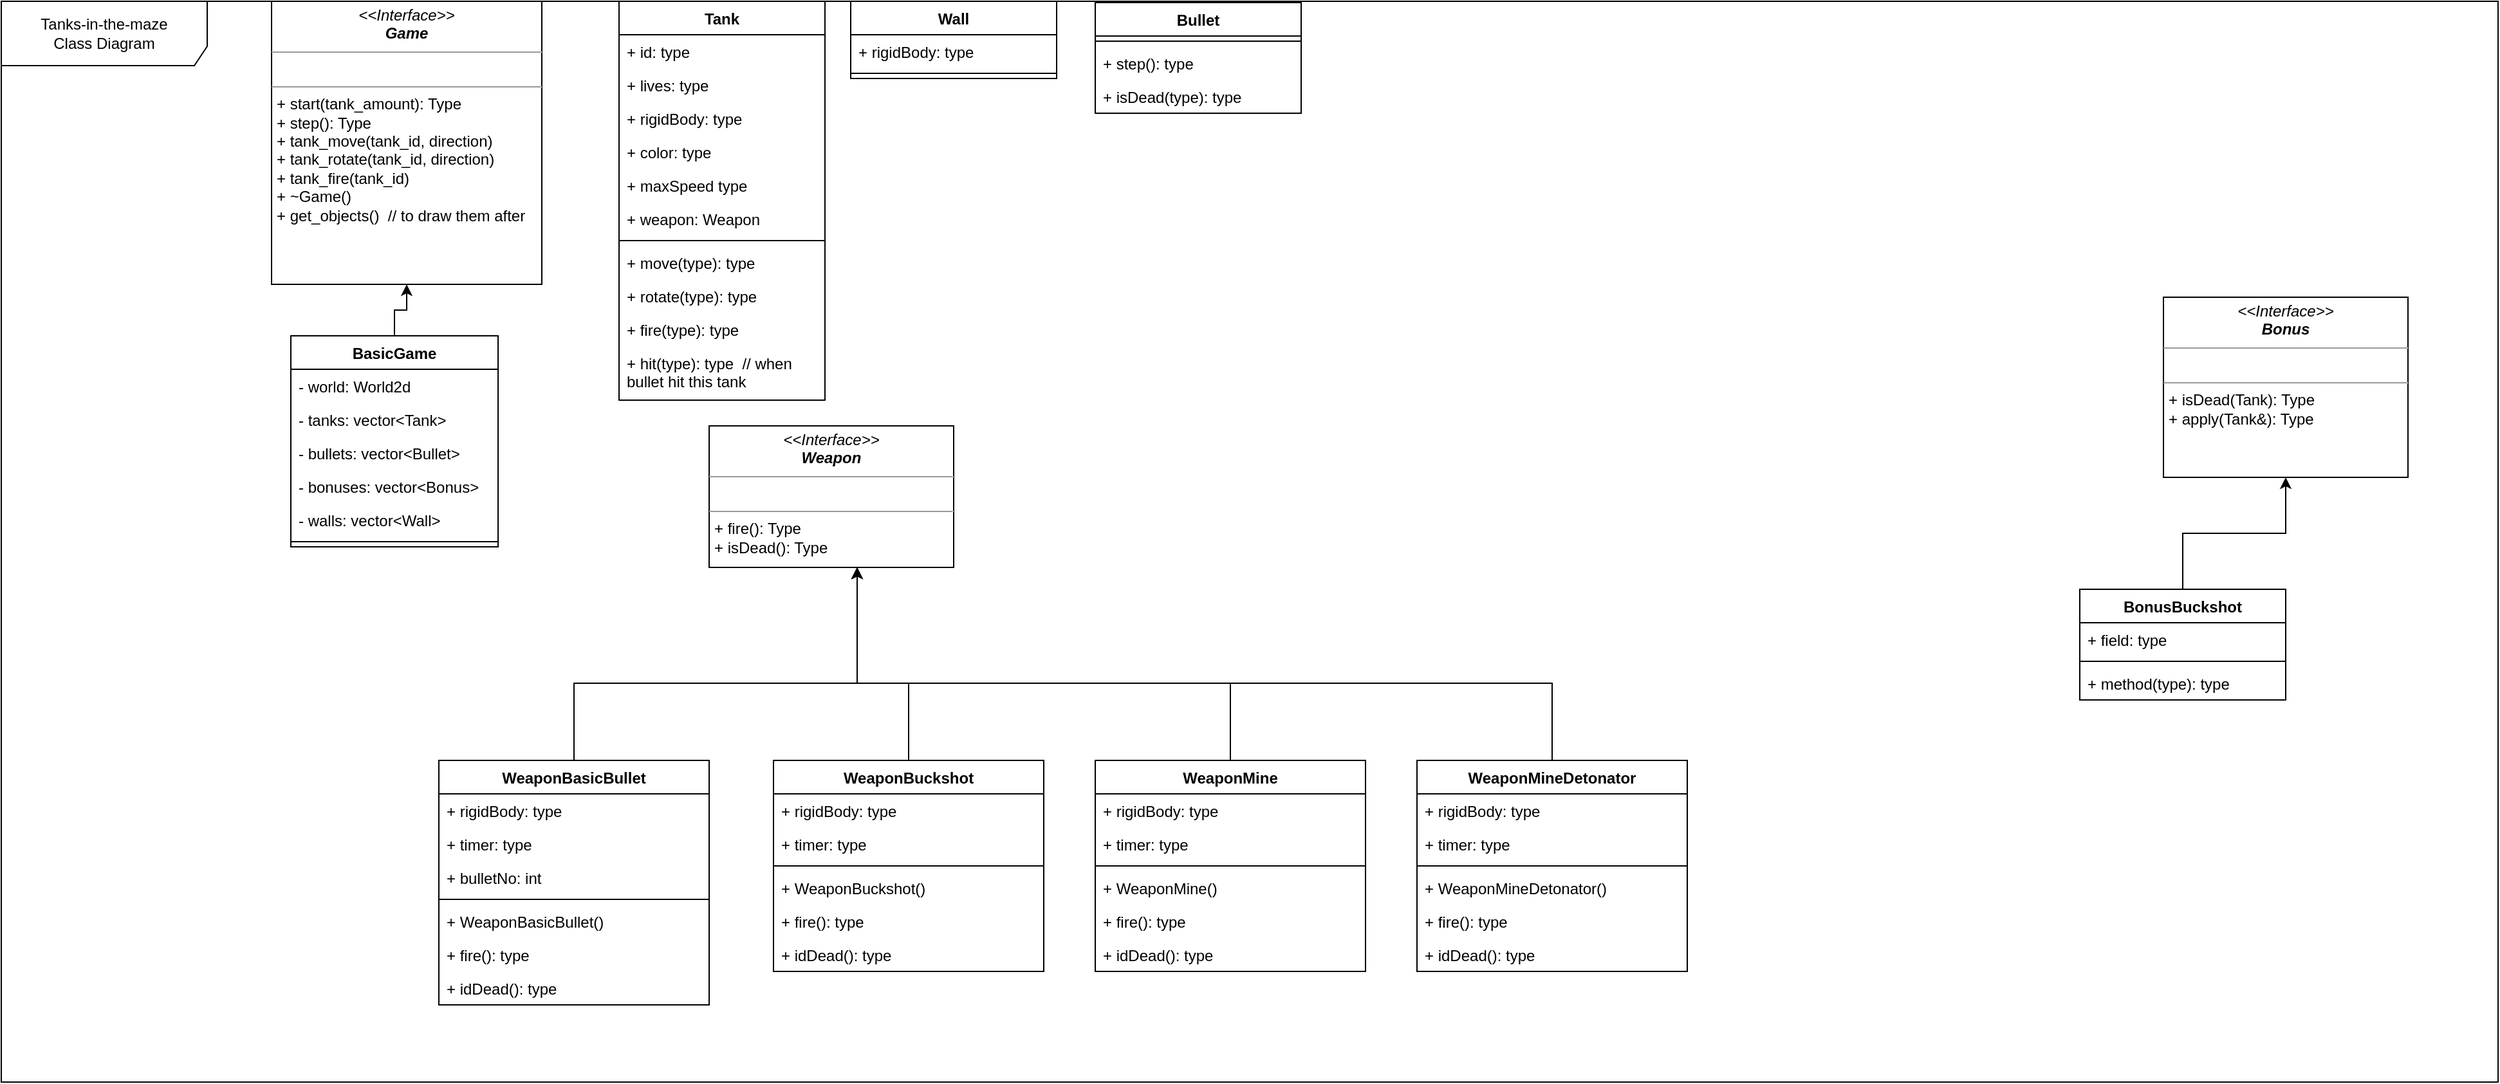 <mxfile version="12.3.2" type="device" pages="1"><diagram id="1J9hhFjoJit7JN7r4Mlr" name="Page-1"><mxGraphModel dx="1621" dy="466" grid="1" gridSize="10" guides="1" tooltips="1" connect="1" arrows="1" fold="1" page="1" pageScale="1" pageWidth="850" pageHeight="1100" math="0" shadow="0"><root><mxCell id="0"/><mxCell id="1" parent="0"/><mxCell id="RIbfncXl71I--QdeX6Fr-1" value="Tanks-in-the-maze&lt;br&gt;Class Diagram" style="shape=umlFrame;whiteSpace=wrap;html=1;width=160;height=50;" parent="1" vertex="1"><mxGeometry x="-10" y="50" width="1940" height="840" as="geometry"/></mxCell><mxCell id="RIbfncXl71I--QdeX6Fr-8" style="edgeStyle=orthogonalEdgeStyle;rounded=0;orthogonalLoop=1;jettySize=auto;html=1;" parent="1" source="RIbfncXl71I--QdeX6Fr-3" target="RIbfncXl71I--QdeX6Fr-7" edge="1"><mxGeometry relative="1" as="geometry"/></mxCell><mxCell id="RIbfncXl71I--QdeX6Fr-3" value="BasicGame" style="swimlane;fontStyle=1;align=center;verticalAlign=top;childLayout=stackLayout;horizontal=1;startSize=26;horizontalStack=0;resizeParent=1;resizeParentMax=0;resizeLast=0;collapsible=1;marginBottom=0;" parent="1" vertex="1"><mxGeometry x="215" y="310" width="161" height="164" as="geometry"/></mxCell><mxCell id="RIbfncXl71I--QdeX6Fr-4" value="- world: World2d" style="text;strokeColor=none;fillColor=none;align=left;verticalAlign=top;spacingLeft=4;spacingRight=4;overflow=hidden;rotatable=0;points=[[0,0.5],[1,0.5]];portConstraint=eastwest;" parent="RIbfncXl71I--QdeX6Fr-3" vertex="1"><mxGeometry y="26" width="161" height="26" as="geometry"/></mxCell><mxCell id="RIbfncXl71I--QdeX6Fr-20" value="- tanks: vector&lt;Tank&gt;" style="text;strokeColor=none;fillColor=none;align=left;verticalAlign=top;spacingLeft=4;spacingRight=4;overflow=hidden;rotatable=0;points=[[0,0.5],[1,0.5]];portConstraint=eastwest;" parent="RIbfncXl71I--QdeX6Fr-3" vertex="1"><mxGeometry y="52" width="161" height="26" as="geometry"/></mxCell><mxCell id="RIbfncXl71I--QdeX6Fr-21" value="- bullets: vector&lt;Bullet&gt;" style="text;strokeColor=none;fillColor=none;align=left;verticalAlign=top;spacingLeft=4;spacingRight=4;overflow=hidden;rotatable=0;points=[[0,0.5],[1,0.5]];portConstraint=eastwest;" parent="RIbfncXl71I--QdeX6Fr-3" vertex="1"><mxGeometry y="78" width="161" height="26" as="geometry"/></mxCell><mxCell id="RIbfncXl71I--QdeX6Fr-22" value="- bonuses: vector&lt;Bonus&gt;" style="text;strokeColor=none;fillColor=none;align=left;verticalAlign=top;spacingLeft=4;spacingRight=4;overflow=hidden;rotatable=0;points=[[0,0.5],[1,0.5]];portConstraint=eastwest;" parent="RIbfncXl71I--QdeX6Fr-3" vertex="1"><mxGeometry y="104" width="161" height="26" as="geometry"/></mxCell><mxCell id="RIbfncXl71I--QdeX6Fr-24" value="- walls: vector&lt;Wall&gt;" style="text;strokeColor=none;fillColor=none;align=left;verticalAlign=top;spacingLeft=4;spacingRight=4;overflow=hidden;rotatable=0;points=[[0,0.5],[1,0.5]];portConstraint=eastwest;" parent="RIbfncXl71I--QdeX6Fr-3" vertex="1"><mxGeometry y="130" width="161" height="26" as="geometry"/></mxCell><mxCell id="RIbfncXl71I--QdeX6Fr-5" value="" style="line;strokeWidth=1;fillColor=none;align=left;verticalAlign=middle;spacingTop=-1;spacingLeft=3;spacingRight=3;rotatable=0;labelPosition=right;points=[];portConstraint=eastwest;" parent="RIbfncXl71I--QdeX6Fr-3" vertex="1"><mxGeometry y="156" width="161" height="8" as="geometry"/></mxCell><mxCell id="RIbfncXl71I--QdeX6Fr-7" value="&lt;p style=&quot;margin: 0px ; margin-top: 4px ; text-align: center&quot;&gt;&lt;i&gt;&amp;lt;&amp;lt;Interface&amp;gt;&amp;gt;&lt;/i&gt;&lt;br&gt;&lt;b&gt;&lt;i&gt;Game&lt;/i&gt;&lt;/b&gt;&lt;/p&gt;&lt;hr size=&quot;1&quot;&gt;&lt;p style=&quot;margin: 0px ; margin-left: 4px&quot;&gt;&lt;br&gt;&lt;/p&gt;&lt;hr size=&quot;1&quot;&gt;&lt;p style=&quot;margin: 0px ; margin-left: 4px&quot;&gt;+ start(tank_amount): Type&lt;br&gt;+ step(): Type&lt;/p&gt;&lt;p style=&quot;margin: 0px ; margin-left: 4px&quot;&gt;+ tank_move(tank_id, direction)&lt;br&gt;+ tank_rotate(tank_id, direction)&lt;br&gt;+ tank_fire(tank_id)&lt;br&gt;+ ~Game()&lt;br&gt;+ get_objects()&amp;nbsp; // to draw them after&lt;/p&gt;" style="verticalAlign=top;align=left;overflow=fill;fontSize=12;fontFamily=Helvetica;html=1;" parent="1" vertex="1"><mxGeometry x="200" y="50" width="210" height="220" as="geometry"/></mxCell><mxCell id="RIbfncXl71I--QdeX6Fr-26" value="Tank" style="swimlane;fontStyle=1;align=center;verticalAlign=top;childLayout=stackLayout;horizontal=1;startSize=26;horizontalStack=0;resizeParent=1;resizeParentMax=0;resizeLast=0;collapsible=1;marginBottom=0;" parent="1" vertex="1"><mxGeometry x="470" y="50" width="160" height="310" as="geometry"/></mxCell><mxCell id="RIbfncXl71I--QdeX6Fr-27" value="+ id: type" style="text;strokeColor=none;fillColor=none;align=left;verticalAlign=top;spacingLeft=4;spacingRight=4;overflow=hidden;rotatable=0;points=[[0,0.5],[1,0.5]];portConstraint=eastwest;" parent="RIbfncXl71I--QdeX6Fr-26" vertex="1"><mxGeometry y="26" width="160" height="26" as="geometry"/></mxCell><mxCell id="RIbfncXl71I--QdeX6Fr-34" value="+ lives: type" style="text;strokeColor=none;fillColor=none;align=left;verticalAlign=top;spacingLeft=4;spacingRight=4;overflow=hidden;rotatable=0;points=[[0,0.5],[1,0.5]];portConstraint=eastwest;" parent="RIbfncXl71I--QdeX6Fr-26" vertex="1"><mxGeometry y="52" width="160" height="26" as="geometry"/></mxCell><mxCell id="RIbfncXl71I--QdeX6Fr-30" value="+ rigidBody: type" style="text;strokeColor=none;fillColor=none;align=left;verticalAlign=top;spacingLeft=4;spacingRight=4;overflow=hidden;rotatable=0;points=[[0,0.5],[1,0.5]];portConstraint=eastwest;" parent="RIbfncXl71I--QdeX6Fr-26" vertex="1"><mxGeometry y="78" width="160" height="26" as="geometry"/></mxCell><mxCell id="RIbfncXl71I--QdeX6Fr-31" value="+ color: type" style="text;strokeColor=none;fillColor=none;align=left;verticalAlign=top;spacingLeft=4;spacingRight=4;overflow=hidden;rotatable=0;points=[[0,0.5],[1,0.5]];portConstraint=eastwest;" parent="RIbfncXl71I--QdeX6Fr-26" vertex="1"><mxGeometry y="104" width="160" height="26" as="geometry"/></mxCell><mxCell id="RIbfncXl71I--QdeX6Fr-32" value="+ maxSpeed type" style="text;strokeColor=none;fillColor=none;align=left;verticalAlign=top;spacingLeft=4;spacingRight=4;overflow=hidden;rotatable=0;points=[[0,0.5],[1,0.5]];portConstraint=eastwest;" parent="RIbfncXl71I--QdeX6Fr-26" vertex="1"><mxGeometry y="130" width="160" height="26" as="geometry"/></mxCell><mxCell id="RIbfncXl71I--QdeX6Fr-33" value="+ weapon: Weapon" style="text;strokeColor=none;fillColor=none;align=left;verticalAlign=top;spacingLeft=4;spacingRight=4;overflow=hidden;rotatable=0;points=[[0,0.5],[1,0.5]];portConstraint=eastwest;" parent="RIbfncXl71I--QdeX6Fr-26" vertex="1"><mxGeometry y="156" width="160" height="26" as="geometry"/></mxCell><mxCell id="RIbfncXl71I--QdeX6Fr-28" value="" style="line;strokeWidth=1;fillColor=none;align=left;verticalAlign=middle;spacingTop=-1;spacingLeft=3;spacingRight=3;rotatable=0;labelPosition=right;points=[];portConstraint=eastwest;" parent="RIbfncXl71I--QdeX6Fr-26" vertex="1"><mxGeometry y="182" width="160" height="8" as="geometry"/></mxCell><mxCell id="RIbfncXl71I--QdeX6Fr-29" value="+ move(type): type" style="text;strokeColor=none;fillColor=none;align=left;verticalAlign=top;spacingLeft=4;spacingRight=4;overflow=hidden;rotatable=0;points=[[0,0.5],[1,0.5]];portConstraint=eastwest;" parent="RIbfncXl71I--QdeX6Fr-26" vertex="1"><mxGeometry y="190" width="160" height="26" as="geometry"/></mxCell><mxCell id="RIbfncXl71I--QdeX6Fr-35" value="+ rotate(type): type" style="text;strokeColor=none;fillColor=none;align=left;verticalAlign=top;spacingLeft=4;spacingRight=4;overflow=hidden;rotatable=0;points=[[0,0.5],[1,0.5]];portConstraint=eastwest;" parent="RIbfncXl71I--QdeX6Fr-26" vertex="1"><mxGeometry y="216" width="160" height="26" as="geometry"/></mxCell><mxCell id="RIbfncXl71I--QdeX6Fr-36" value="+ fire(type): type" style="text;strokeColor=none;fillColor=none;align=left;verticalAlign=top;spacingLeft=4;spacingRight=4;overflow=hidden;rotatable=0;points=[[0,0.5],[1,0.5]];portConstraint=eastwest;" parent="RIbfncXl71I--QdeX6Fr-26" vertex="1"><mxGeometry y="242" width="160" height="26" as="geometry"/></mxCell><mxCell id="RIbfncXl71I--QdeX6Fr-38" value="+ hit(type): type  // when bullet hit this tank" style="text;strokeColor=none;fillColor=none;align=left;verticalAlign=top;spacingLeft=4;spacingRight=4;overflow=hidden;rotatable=0;points=[[0,0.5],[1,0.5]];portConstraint=eastwest;whiteSpace=wrap;" parent="RIbfncXl71I--QdeX6Fr-26" vertex="1"><mxGeometry y="268" width="160" height="42" as="geometry"/></mxCell><mxCell id="RIbfncXl71I--QdeX6Fr-43" value="Wall" style="swimlane;fontStyle=1;align=center;verticalAlign=top;childLayout=stackLayout;horizontal=1;startSize=26;horizontalStack=0;resizeParent=1;resizeParentMax=0;resizeLast=0;collapsible=1;marginBottom=0;" parent="1" vertex="1"><mxGeometry x="650" y="50" width="160" height="60" as="geometry"/></mxCell><mxCell id="RIbfncXl71I--QdeX6Fr-44" value="+ rigidBody: type" style="text;strokeColor=none;fillColor=none;align=left;verticalAlign=top;spacingLeft=4;spacingRight=4;overflow=hidden;rotatable=0;points=[[0,0.5],[1,0.5]];portConstraint=eastwest;" parent="RIbfncXl71I--QdeX6Fr-43" vertex="1"><mxGeometry y="26" width="160" height="26" as="geometry"/></mxCell><mxCell id="RIbfncXl71I--QdeX6Fr-45" value="" style="line;strokeWidth=1;fillColor=none;align=left;verticalAlign=middle;spacingTop=-1;spacingLeft=3;spacingRight=3;rotatable=0;labelPosition=right;points=[];portConstraint=eastwest;" parent="RIbfncXl71I--QdeX6Fr-43" vertex="1"><mxGeometry y="52" width="160" height="8" as="geometry"/></mxCell><mxCell id="RIbfncXl71I--QdeX6Fr-47" value="Bullet" style="swimlane;fontStyle=1;align=center;verticalAlign=top;childLayout=stackLayout;horizontal=1;startSize=26;horizontalStack=0;resizeParent=1;resizeParentMax=0;resizeLast=0;collapsible=1;marginBottom=0;" parent="1" vertex="1"><mxGeometry x="840" y="51" width="160" height="86" as="geometry"/></mxCell><mxCell id="RIbfncXl71I--QdeX6Fr-49" value="" style="line;strokeWidth=1;fillColor=none;align=left;verticalAlign=middle;spacingTop=-1;spacingLeft=3;spacingRight=3;rotatable=0;labelPosition=right;points=[];portConstraint=eastwest;" parent="RIbfncXl71I--QdeX6Fr-47" vertex="1"><mxGeometry y="26" width="160" height="8" as="geometry"/></mxCell><mxCell id="RIbfncXl71I--QdeX6Fr-50" value="+ step(): type" style="text;strokeColor=none;fillColor=none;align=left;verticalAlign=top;spacingLeft=4;spacingRight=4;overflow=hidden;rotatable=0;points=[[0,0.5],[1,0.5]];portConstraint=eastwest;" parent="RIbfncXl71I--QdeX6Fr-47" vertex="1"><mxGeometry y="34" width="160" height="26" as="geometry"/></mxCell><mxCell id="rfQ2F2e_7uLyskWOYcTK-36" value="+ isDead(type): type" style="text;strokeColor=none;fillColor=none;align=left;verticalAlign=top;spacingLeft=4;spacingRight=4;overflow=hidden;rotatable=0;points=[[0,0.5],[1,0.5]];portConstraint=eastwest;" vertex="1" parent="RIbfncXl71I--QdeX6Fr-47"><mxGeometry y="60" width="160" height="26" as="geometry"/></mxCell><mxCell id="RIbfncXl71I--QdeX6Fr-51" value="&lt;p style=&quot;margin: 0px ; margin-top: 4px ; text-align: center&quot;&gt;&lt;i&gt;&amp;lt;&amp;lt;Interface&amp;gt;&amp;gt;&lt;/i&gt;&lt;br&gt;&lt;b&gt;&lt;i&gt;Weapon&lt;/i&gt;&lt;/b&gt;&lt;/p&gt;&lt;hr size=&quot;1&quot;&gt;&lt;p style=&quot;margin: 0px ; margin-left: 4px&quot;&gt;&lt;br&gt;&lt;/p&gt;&lt;hr size=&quot;1&quot;&gt;&lt;p style=&quot;margin: 0px ; margin-left: 4px&quot;&gt;+ fire(): Type&lt;br&gt;+ isDead(): Type&lt;br&gt;&lt;br&gt;&lt;/p&gt;" style="verticalAlign=top;align=left;overflow=fill;fontSize=12;fontFamily=Helvetica;html=1;" parent="1" vertex="1"><mxGeometry x="540" y="380" width="190" height="110" as="geometry"/></mxCell><mxCell id="RIbfncXl71I--QdeX6Fr-56" style="edgeStyle=orthogonalEdgeStyle;rounded=0;orthogonalLoop=1;jettySize=auto;html=1;" parent="1" source="RIbfncXl71I--QdeX6Fr-52" target="RIbfncXl71I--QdeX6Fr-51" edge="1"><mxGeometry relative="1" as="geometry"><Array as="points"><mxPoint x="435" y="580"/><mxPoint x="655" y="580"/></Array></mxGeometry></mxCell><mxCell id="RIbfncXl71I--QdeX6Fr-52" value="WeaponBasicBullet" style="swimlane;fontStyle=1;align=center;verticalAlign=top;childLayout=stackLayout;horizontal=1;startSize=26;horizontalStack=0;resizeParent=1;resizeParentMax=0;resizeLast=0;collapsible=1;marginBottom=0;" parent="1" vertex="1"><mxGeometry x="330" y="640" width="210" height="190" as="geometry"/></mxCell><mxCell id="RIbfncXl71I--QdeX6Fr-53" value="+ rigidBody: type" style="text;strokeColor=none;fillColor=none;align=left;verticalAlign=top;spacingLeft=4;spacingRight=4;overflow=hidden;rotatable=0;points=[[0,0.5],[1,0.5]];portConstraint=eastwest;" parent="RIbfncXl71I--QdeX6Fr-52" vertex="1"><mxGeometry y="26" width="210" height="26" as="geometry"/></mxCell><mxCell id="RIbfncXl71I--QdeX6Fr-58" value="+ timer: type" style="text;strokeColor=none;fillColor=none;align=left;verticalAlign=top;spacingLeft=4;spacingRight=4;overflow=hidden;rotatable=0;points=[[0,0.5],[1,0.5]];portConstraint=eastwest;" parent="RIbfncXl71I--QdeX6Fr-52" vertex="1"><mxGeometry y="52" width="210" height="26" as="geometry"/></mxCell><mxCell id="rfQ2F2e_7uLyskWOYcTK-35" value="+ bulletNo: int" style="text;strokeColor=none;fillColor=none;align=left;verticalAlign=top;spacingLeft=4;spacingRight=4;overflow=hidden;rotatable=0;points=[[0,0.5],[1,0.5]];portConstraint=eastwest;" vertex="1" parent="RIbfncXl71I--QdeX6Fr-52"><mxGeometry y="78" width="210" height="26" as="geometry"/></mxCell><mxCell id="RIbfncXl71I--QdeX6Fr-54" value="" style="line;strokeWidth=1;fillColor=none;align=left;verticalAlign=middle;spacingTop=-1;spacingLeft=3;spacingRight=3;rotatable=0;labelPosition=right;points=[];portConstraint=eastwest;" parent="RIbfncXl71I--QdeX6Fr-52" vertex="1"><mxGeometry y="104" width="210" height="8" as="geometry"/></mxCell><mxCell id="RIbfncXl71I--QdeX6Fr-55" value="+ WeaponBasicBullet()" style="text;strokeColor=none;fillColor=none;align=left;verticalAlign=top;spacingLeft=4;spacingRight=4;overflow=hidden;rotatable=0;points=[[0,0.5],[1,0.5]];portConstraint=eastwest;" parent="RIbfncXl71I--QdeX6Fr-52" vertex="1"><mxGeometry y="112" width="210" height="26" as="geometry"/></mxCell><mxCell id="RIbfncXl71I--QdeX6Fr-59" value="+ fire(): type" style="text;strokeColor=none;fillColor=none;align=left;verticalAlign=top;spacingLeft=4;spacingRight=4;overflow=hidden;rotatable=0;points=[[0,0.5],[1,0.5]];portConstraint=eastwest;" parent="RIbfncXl71I--QdeX6Fr-52" vertex="1"><mxGeometry y="138" width="210" height="26" as="geometry"/></mxCell><mxCell id="RIbfncXl71I--QdeX6Fr-57" value="+ idDead(): type" style="text;strokeColor=none;fillColor=none;align=left;verticalAlign=top;spacingLeft=4;spacingRight=4;overflow=hidden;rotatable=0;points=[[0,0.5],[1,0.5]];portConstraint=eastwest;" parent="RIbfncXl71I--QdeX6Fr-52" vertex="1"><mxGeometry y="164" width="210" height="26" as="geometry"/></mxCell><mxCell id="rfQ2F2e_7uLyskWOYcTK-31" style="edgeStyle=orthogonalEdgeStyle;rounded=0;orthogonalLoop=1;jettySize=auto;html=1;entryX=0.5;entryY=1;entryDx=0;entryDy=0;" edge="1" parent="1" source="rfQ2F2e_7uLyskWOYcTK-1" target="rfQ2F2e_7uLyskWOYcTK-5"><mxGeometry relative="1" as="geometry"/></mxCell><mxCell id="rfQ2F2e_7uLyskWOYcTK-1" value="BonusBuckshot" style="swimlane;fontStyle=1;align=center;verticalAlign=top;childLayout=stackLayout;horizontal=1;startSize=26;horizontalStack=0;resizeParent=1;resizeParentMax=0;resizeLast=0;collapsible=1;marginBottom=0;" vertex="1" parent="1"><mxGeometry x="1605" y="507" width="160" height="86" as="geometry"/></mxCell><mxCell id="rfQ2F2e_7uLyskWOYcTK-2" value="+ field: type" style="text;strokeColor=none;fillColor=none;align=left;verticalAlign=top;spacingLeft=4;spacingRight=4;overflow=hidden;rotatable=0;points=[[0,0.5],[1,0.5]];portConstraint=eastwest;" vertex="1" parent="rfQ2F2e_7uLyskWOYcTK-1"><mxGeometry y="26" width="160" height="26" as="geometry"/></mxCell><mxCell id="rfQ2F2e_7uLyskWOYcTK-3" value="" style="line;strokeWidth=1;fillColor=none;align=left;verticalAlign=middle;spacingTop=-1;spacingLeft=3;spacingRight=3;rotatable=0;labelPosition=right;points=[];portConstraint=eastwest;" vertex="1" parent="rfQ2F2e_7uLyskWOYcTK-1"><mxGeometry y="52" width="160" height="8" as="geometry"/></mxCell><mxCell id="rfQ2F2e_7uLyskWOYcTK-4" value="+ method(type): type" style="text;strokeColor=none;fillColor=none;align=left;verticalAlign=top;spacingLeft=4;spacingRight=4;overflow=hidden;rotatable=0;points=[[0,0.5],[1,0.5]];portConstraint=eastwest;" vertex="1" parent="rfQ2F2e_7uLyskWOYcTK-1"><mxGeometry y="60" width="160" height="26" as="geometry"/></mxCell><mxCell id="rfQ2F2e_7uLyskWOYcTK-5" value="&lt;p style=&quot;margin: 0px ; margin-top: 4px ; text-align: center&quot;&gt;&lt;i&gt;&amp;lt;&amp;lt;Interface&amp;gt;&amp;gt;&lt;/i&gt;&lt;br&gt;&lt;b&gt;&lt;i&gt;Bonus&lt;/i&gt;&lt;/b&gt;&lt;/p&gt;&lt;hr size=&quot;1&quot;&gt;&lt;p style=&quot;margin: 0px ; margin-left: 4px&quot;&gt;&lt;br&gt;&lt;/p&gt;&lt;hr size=&quot;1&quot;&gt;&lt;p style=&quot;margin: 0px ; margin-left: 4px&quot;&gt;+ isDead(Tank): Type&lt;br&gt;+ apply(Tank&amp;amp;): Type&lt;/p&gt;" style="verticalAlign=top;align=left;overflow=fill;fontSize=12;fontFamily=Helvetica;html=1;" vertex="1" parent="1"><mxGeometry x="1670" y="280" width="190" height="140" as="geometry"/></mxCell><mxCell id="rfQ2F2e_7uLyskWOYcTK-14" style="edgeStyle=orthogonalEdgeStyle;rounded=0;orthogonalLoop=1;jettySize=auto;html=1;" edge="1" parent="1" source="rfQ2F2e_7uLyskWOYcTK-7" target="RIbfncXl71I--QdeX6Fr-51"><mxGeometry relative="1" as="geometry"><Array as="points"><mxPoint x="695" y="580"/><mxPoint x="655" y="580"/></Array></mxGeometry></mxCell><mxCell id="rfQ2F2e_7uLyskWOYcTK-7" value="WeaponBuckshot" style="swimlane;fontStyle=1;align=center;verticalAlign=top;childLayout=stackLayout;horizontal=1;startSize=26;horizontalStack=0;resizeParent=1;resizeParentMax=0;resizeLast=0;collapsible=1;marginBottom=0;" vertex="1" parent="1"><mxGeometry x="590" y="640" width="210" height="164" as="geometry"/></mxCell><mxCell id="rfQ2F2e_7uLyskWOYcTK-8" value="+ rigidBody: type" style="text;strokeColor=none;fillColor=none;align=left;verticalAlign=top;spacingLeft=4;spacingRight=4;overflow=hidden;rotatable=0;points=[[0,0.5],[1,0.5]];portConstraint=eastwest;" vertex="1" parent="rfQ2F2e_7uLyskWOYcTK-7"><mxGeometry y="26" width="210" height="26" as="geometry"/></mxCell><mxCell id="rfQ2F2e_7uLyskWOYcTK-9" value="+ timer: type" style="text;strokeColor=none;fillColor=none;align=left;verticalAlign=top;spacingLeft=4;spacingRight=4;overflow=hidden;rotatable=0;points=[[0,0.5],[1,0.5]];portConstraint=eastwest;" vertex="1" parent="rfQ2F2e_7uLyskWOYcTK-7"><mxGeometry y="52" width="210" height="26" as="geometry"/></mxCell><mxCell id="rfQ2F2e_7uLyskWOYcTK-10" value="" style="line;strokeWidth=1;fillColor=none;align=left;verticalAlign=middle;spacingTop=-1;spacingLeft=3;spacingRight=3;rotatable=0;labelPosition=right;points=[];portConstraint=eastwest;" vertex="1" parent="rfQ2F2e_7uLyskWOYcTK-7"><mxGeometry y="78" width="210" height="8" as="geometry"/></mxCell><mxCell id="rfQ2F2e_7uLyskWOYcTK-11" value="+ WeaponBuckshot()" style="text;strokeColor=none;fillColor=none;align=left;verticalAlign=top;spacingLeft=4;spacingRight=4;overflow=hidden;rotatable=0;points=[[0,0.5],[1,0.5]];portConstraint=eastwest;" vertex="1" parent="rfQ2F2e_7uLyskWOYcTK-7"><mxGeometry y="86" width="210" height="26" as="geometry"/></mxCell><mxCell id="rfQ2F2e_7uLyskWOYcTK-12" value="+ fire(): type" style="text;strokeColor=none;fillColor=none;align=left;verticalAlign=top;spacingLeft=4;spacingRight=4;overflow=hidden;rotatable=0;points=[[0,0.5],[1,0.5]];portConstraint=eastwest;" vertex="1" parent="rfQ2F2e_7uLyskWOYcTK-7"><mxGeometry y="112" width="210" height="26" as="geometry"/></mxCell><mxCell id="rfQ2F2e_7uLyskWOYcTK-13" value="+ idDead(): type" style="text;strokeColor=none;fillColor=none;align=left;verticalAlign=top;spacingLeft=4;spacingRight=4;overflow=hidden;rotatable=0;points=[[0,0.5],[1,0.5]];portConstraint=eastwest;" vertex="1" parent="rfQ2F2e_7uLyskWOYcTK-7"><mxGeometry y="138" width="210" height="26" as="geometry"/></mxCell><mxCell id="rfQ2F2e_7uLyskWOYcTK-33" style="edgeStyle=orthogonalEdgeStyle;rounded=0;orthogonalLoop=1;jettySize=auto;html=1;" edge="1" parent="1" source="rfQ2F2e_7uLyskWOYcTK-15" target="RIbfncXl71I--QdeX6Fr-51"><mxGeometry relative="1" as="geometry"><Array as="points"><mxPoint x="945" y="580"/><mxPoint x="655" y="580"/></Array></mxGeometry></mxCell><mxCell id="rfQ2F2e_7uLyskWOYcTK-15" value="WeaponMine" style="swimlane;fontStyle=1;align=center;verticalAlign=top;childLayout=stackLayout;horizontal=1;startSize=26;horizontalStack=0;resizeParent=1;resizeParentMax=0;resizeLast=0;collapsible=1;marginBottom=0;" vertex="1" parent="1"><mxGeometry x="840" y="640" width="210" height="164" as="geometry"/></mxCell><mxCell id="rfQ2F2e_7uLyskWOYcTK-16" value="+ rigidBody: type" style="text;strokeColor=none;fillColor=none;align=left;verticalAlign=top;spacingLeft=4;spacingRight=4;overflow=hidden;rotatable=0;points=[[0,0.5],[1,0.5]];portConstraint=eastwest;" vertex="1" parent="rfQ2F2e_7uLyskWOYcTK-15"><mxGeometry y="26" width="210" height="26" as="geometry"/></mxCell><mxCell id="rfQ2F2e_7uLyskWOYcTK-17" value="+ timer: type" style="text;strokeColor=none;fillColor=none;align=left;verticalAlign=top;spacingLeft=4;spacingRight=4;overflow=hidden;rotatable=0;points=[[0,0.5],[1,0.5]];portConstraint=eastwest;" vertex="1" parent="rfQ2F2e_7uLyskWOYcTK-15"><mxGeometry y="52" width="210" height="26" as="geometry"/></mxCell><mxCell id="rfQ2F2e_7uLyskWOYcTK-18" value="" style="line;strokeWidth=1;fillColor=none;align=left;verticalAlign=middle;spacingTop=-1;spacingLeft=3;spacingRight=3;rotatable=0;labelPosition=right;points=[];portConstraint=eastwest;" vertex="1" parent="rfQ2F2e_7uLyskWOYcTK-15"><mxGeometry y="78" width="210" height="8" as="geometry"/></mxCell><mxCell id="rfQ2F2e_7uLyskWOYcTK-19" value="+ WeaponMine()" style="text;strokeColor=none;fillColor=none;align=left;verticalAlign=top;spacingLeft=4;spacingRight=4;overflow=hidden;rotatable=0;points=[[0,0.5],[1,0.5]];portConstraint=eastwest;" vertex="1" parent="rfQ2F2e_7uLyskWOYcTK-15"><mxGeometry y="86" width="210" height="26" as="geometry"/></mxCell><mxCell id="rfQ2F2e_7uLyskWOYcTK-20" value="+ fire(): type" style="text;strokeColor=none;fillColor=none;align=left;verticalAlign=top;spacingLeft=4;spacingRight=4;overflow=hidden;rotatable=0;points=[[0,0.5],[1,0.5]];portConstraint=eastwest;" vertex="1" parent="rfQ2F2e_7uLyskWOYcTK-15"><mxGeometry y="112" width="210" height="26" as="geometry"/></mxCell><mxCell id="rfQ2F2e_7uLyskWOYcTK-21" value="+ idDead(): type" style="text;strokeColor=none;fillColor=none;align=left;verticalAlign=top;spacingLeft=4;spacingRight=4;overflow=hidden;rotatable=0;points=[[0,0.5],[1,0.5]];portConstraint=eastwest;" vertex="1" parent="rfQ2F2e_7uLyskWOYcTK-15"><mxGeometry y="138" width="210" height="26" as="geometry"/></mxCell><mxCell id="rfQ2F2e_7uLyskWOYcTK-32" style="edgeStyle=orthogonalEdgeStyle;rounded=0;orthogonalLoop=1;jettySize=auto;html=1;" edge="1" parent="1" source="rfQ2F2e_7uLyskWOYcTK-23" target="RIbfncXl71I--QdeX6Fr-51"><mxGeometry relative="1" as="geometry"><Array as="points"><mxPoint x="1195" y="580"/><mxPoint x="655" y="580"/></Array></mxGeometry></mxCell><mxCell id="rfQ2F2e_7uLyskWOYcTK-23" value="WeaponMineDetonator" style="swimlane;fontStyle=1;align=center;verticalAlign=top;childLayout=stackLayout;horizontal=1;startSize=26;horizontalStack=0;resizeParent=1;resizeParentMax=0;resizeLast=0;collapsible=1;marginBottom=0;" vertex="1" parent="1"><mxGeometry x="1090" y="640" width="210" height="164" as="geometry"/></mxCell><mxCell id="rfQ2F2e_7uLyskWOYcTK-24" value="+ rigidBody: type" style="text;strokeColor=none;fillColor=none;align=left;verticalAlign=top;spacingLeft=4;spacingRight=4;overflow=hidden;rotatable=0;points=[[0,0.5],[1,0.5]];portConstraint=eastwest;" vertex="1" parent="rfQ2F2e_7uLyskWOYcTK-23"><mxGeometry y="26" width="210" height="26" as="geometry"/></mxCell><mxCell id="rfQ2F2e_7uLyskWOYcTK-25" value="+ timer: type" style="text;strokeColor=none;fillColor=none;align=left;verticalAlign=top;spacingLeft=4;spacingRight=4;overflow=hidden;rotatable=0;points=[[0,0.5],[1,0.5]];portConstraint=eastwest;" vertex="1" parent="rfQ2F2e_7uLyskWOYcTK-23"><mxGeometry y="52" width="210" height="26" as="geometry"/></mxCell><mxCell id="rfQ2F2e_7uLyskWOYcTK-26" value="" style="line;strokeWidth=1;fillColor=none;align=left;verticalAlign=middle;spacingTop=-1;spacingLeft=3;spacingRight=3;rotatable=0;labelPosition=right;points=[];portConstraint=eastwest;" vertex="1" parent="rfQ2F2e_7uLyskWOYcTK-23"><mxGeometry y="78" width="210" height="8" as="geometry"/></mxCell><mxCell id="rfQ2F2e_7uLyskWOYcTK-27" value="+ WeaponMineDetonator()" style="text;strokeColor=none;fillColor=none;align=left;verticalAlign=top;spacingLeft=4;spacingRight=4;overflow=hidden;rotatable=0;points=[[0,0.5],[1,0.5]];portConstraint=eastwest;" vertex="1" parent="rfQ2F2e_7uLyskWOYcTK-23"><mxGeometry y="86" width="210" height="26" as="geometry"/></mxCell><mxCell id="rfQ2F2e_7uLyskWOYcTK-28" value="+ fire(): type" style="text;strokeColor=none;fillColor=none;align=left;verticalAlign=top;spacingLeft=4;spacingRight=4;overflow=hidden;rotatable=0;points=[[0,0.5],[1,0.5]];portConstraint=eastwest;" vertex="1" parent="rfQ2F2e_7uLyskWOYcTK-23"><mxGeometry y="112" width="210" height="26" as="geometry"/></mxCell><mxCell id="rfQ2F2e_7uLyskWOYcTK-29" value="+ idDead(): type" style="text;strokeColor=none;fillColor=none;align=left;verticalAlign=top;spacingLeft=4;spacingRight=4;overflow=hidden;rotatable=0;points=[[0,0.5],[1,0.5]];portConstraint=eastwest;" vertex="1" parent="rfQ2F2e_7uLyskWOYcTK-23"><mxGeometry y="138" width="210" height="26" as="geometry"/></mxCell></root></mxGraphModel></diagram></mxfile>